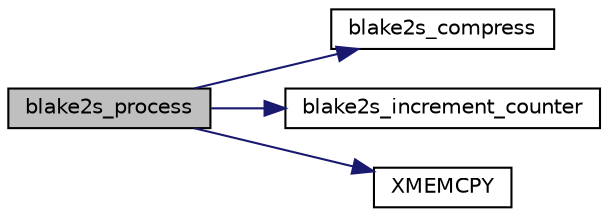 digraph "blake2s_process"
{
 // LATEX_PDF_SIZE
  edge [fontname="Helvetica",fontsize="10",labelfontname="Helvetica",labelfontsize="10"];
  node [fontname="Helvetica",fontsize="10",shape=record];
  rankdir="LR";
  Node250 [label="blake2s_process",height=0.2,width=0.4,color="black", fillcolor="grey75", style="filled", fontcolor="black",tooltip="Process a block of memory through the hash."];
  Node250 -> Node251 [color="midnightblue",fontsize="10",style="solid",fontname="Helvetica"];
  Node251 [label="blake2s_compress",height=0.2,width=0.4,color="black", fillcolor="white", style="filled",URL="$blake2s_8c.html#aa02aa6685f7daef2c7066b9d5573df0b",tooltip=" "];
  Node250 -> Node252 [color="midnightblue",fontsize="10",style="solid",fontname="Helvetica"];
  Node252 [label="blake2s_increment_counter",height=0.2,width=0.4,color="black", fillcolor="white", style="filled",URL="$blake2s_8c.html#a2a1049b5acde39eb322d738181250cf9",tooltip=" "];
  Node250 -> Node253 [color="midnightblue",fontsize="10",style="solid",fontname="Helvetica"];
  Node253 [label="XMEMCPY",height=0.2,width=0.4,color="black", fillcolor="white", style="filled",URL="$tomcrypt__cfg_8h.html#a7691dd48d60d5fc6daf2fa7ec4c55e12",tooltip=" "];
}
